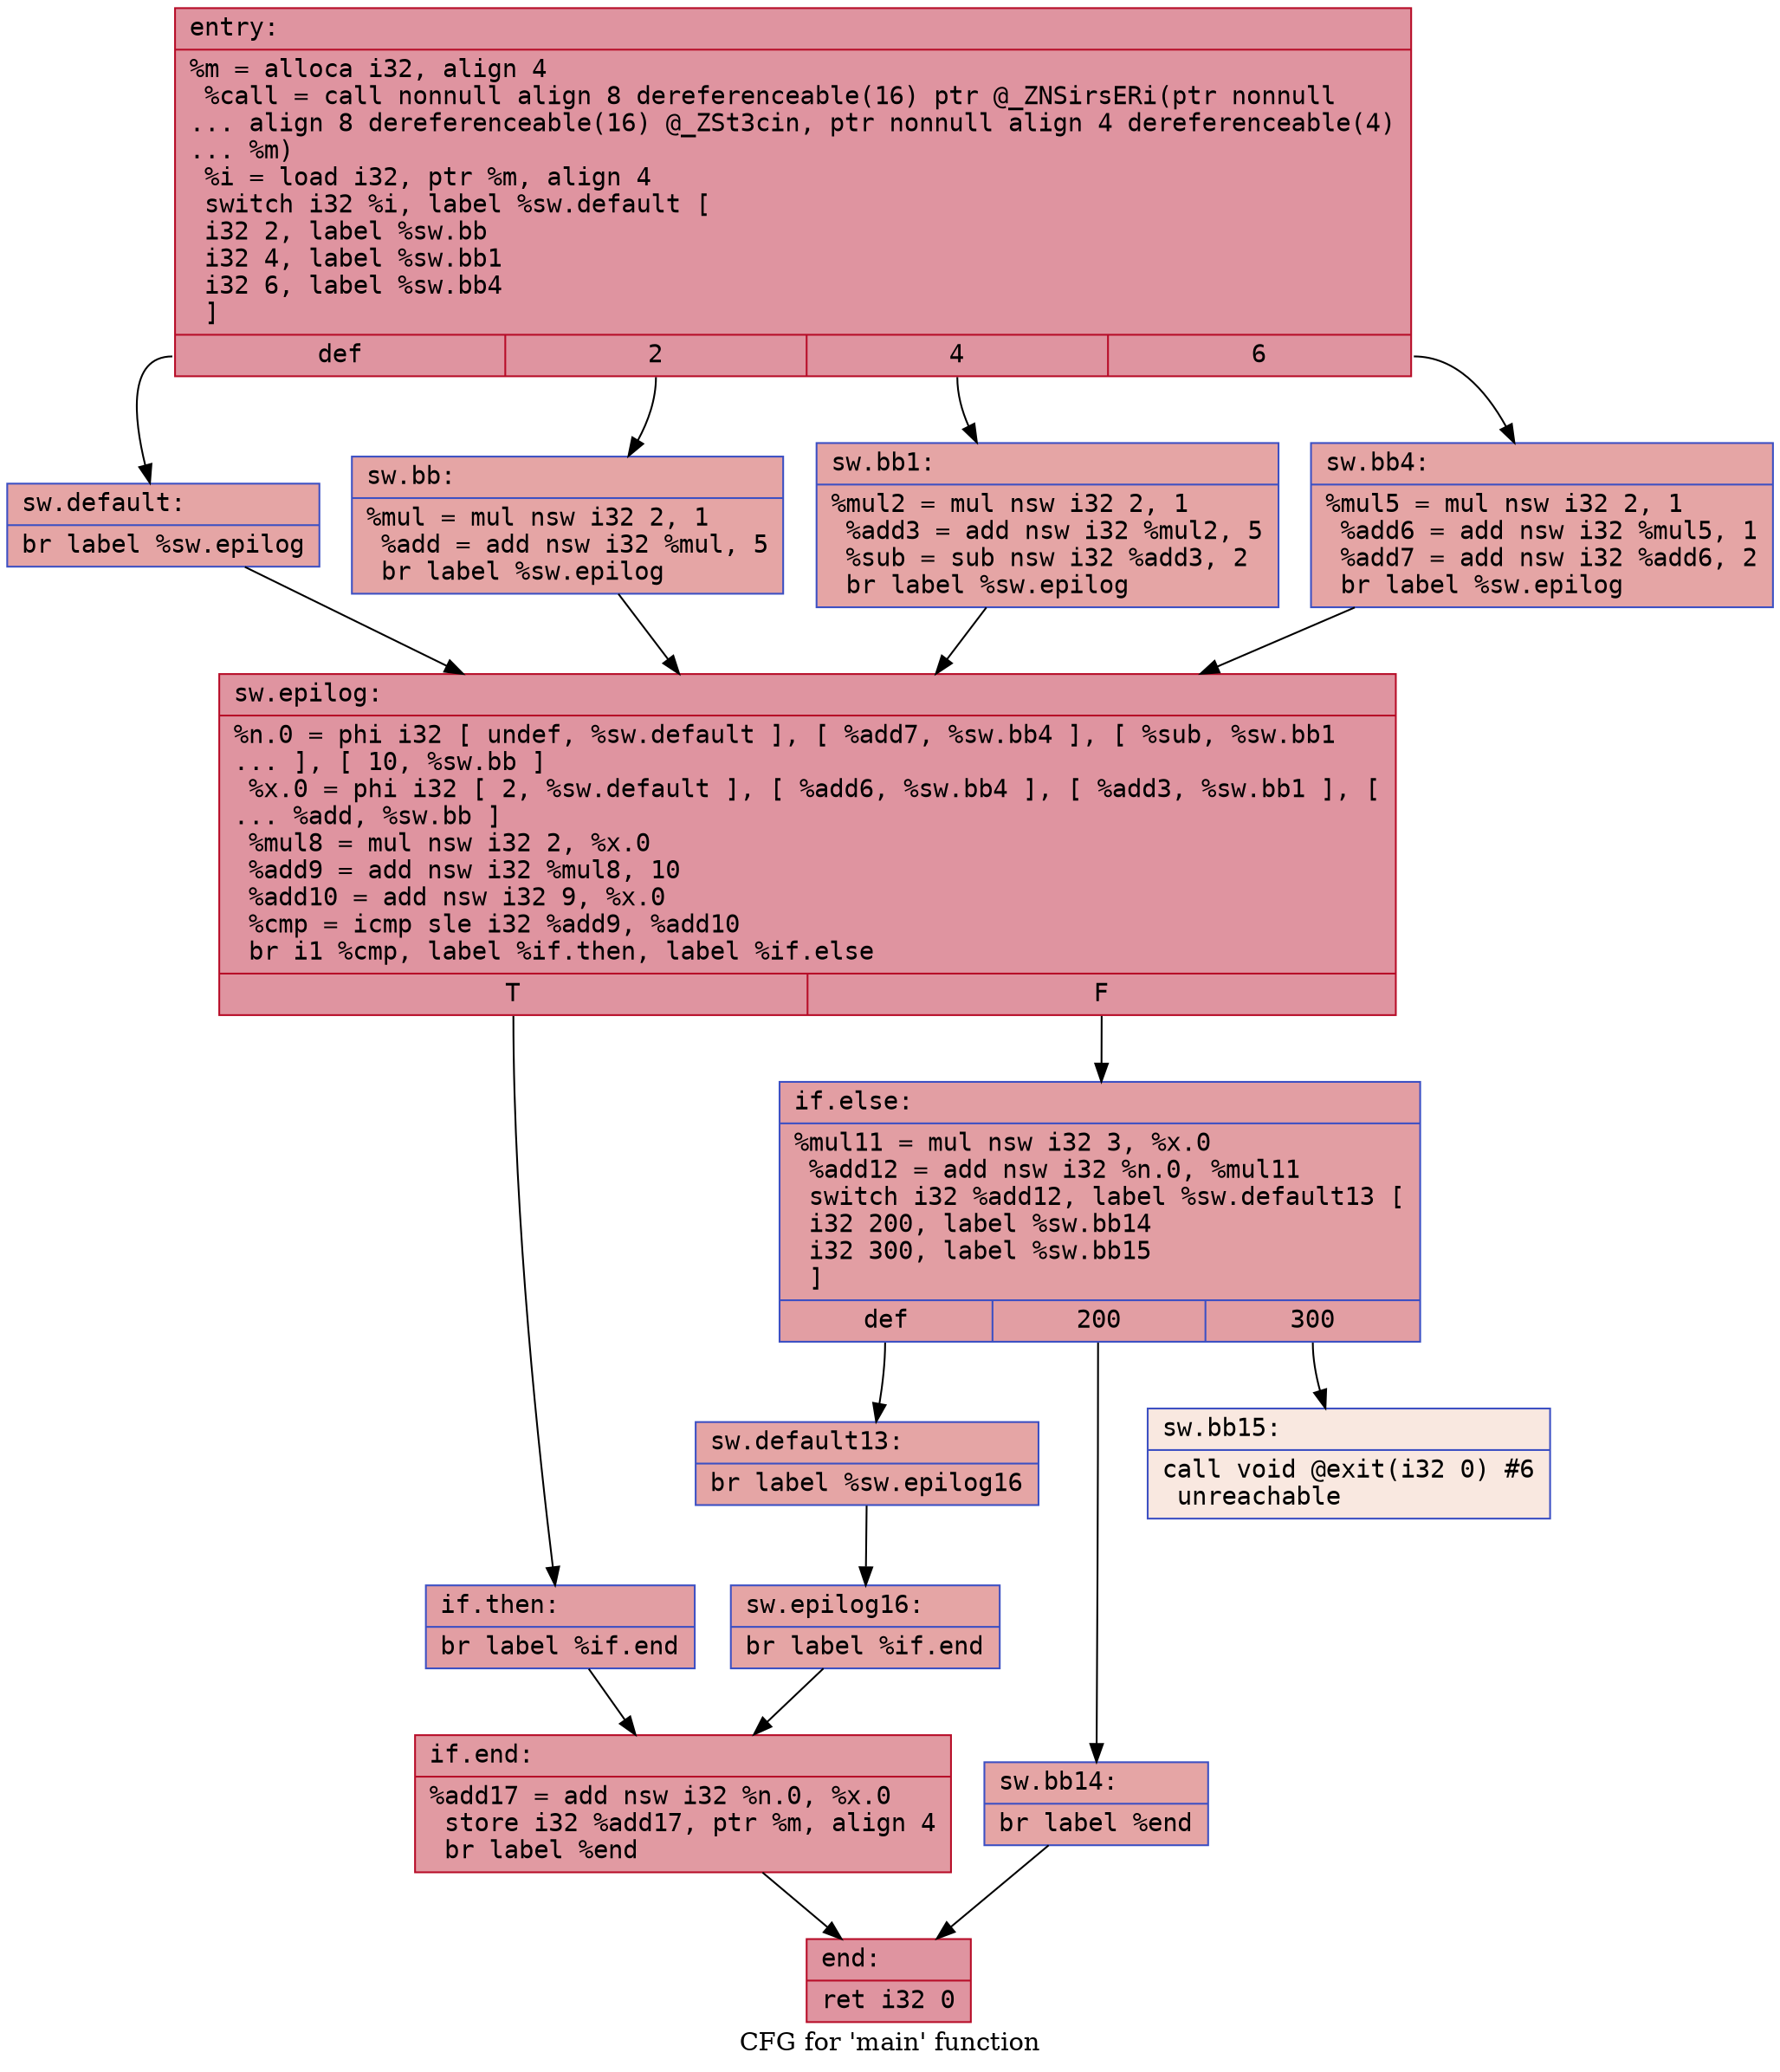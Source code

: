 digraph "CFG for 'main' function" {
	label="CFG for 'main' function";

	Node0x5ec99ded8f50 [shape=record,color="#b70d28ff", style=filled, fillcolor="#b70d2870" fontname="Courier",label="{entry:\l|  %m = alloca i32, align 4\l  %call = call nonnull align 8 dereferenceable(16) ptr @_ZNSirsERi(ptr nonnull\l... align 8 dereferenceable(16) @_ZSt3cin, ptr nonnull align 4 dereferenceable(4)\l... %m)\l  %i = load i32, ptr %m, align 4\l  switch i32 %i, label %sw.default [\l    i32 2, label %sw.bb\l    i32 4, label %sw.bb1\l    i32 6, label %sw.bb4\l  ]\l|{<s0>def|<s1>2|<s2>4|<s3>6}}"];
	Node0x5ec99ded8f50:s0 -> Node0x5ec99df3c420;
	Node0x5ec99ded8f50:s1 -> Node0x5ec99df3c540;
	Node0x5ec99ded8f50:s2 -> Node0x5ec99df3c650;
	Node0x5ec99ded8f50:s3 -> Node0x5ec99df3c760;
	Node0x5ec99df3c540 [shape=record,color="#3d50c3ff", style=filled, fillcolor="#c5333470" fontname="Courier",label="{sw.bb:\l|  %mul = mul nsw i32 2, 1\l  %add = add nsw i32 %mul, 5\l  br label %sw.epilog\l}"];
	Node0x5ec99df3c540 -> Node0x5ec99df3c5c0;
	Node0x5ec99df3c650 [shape=record,color="#3d50c3ff", style=filled, fillcolor="#c5333470" fontname="Courier",label="{sw.bb1:\l|  %mul2 = mul nsw i32 2, 1\l  %add3 = add nsw i32 %mul2, 5\l  %sub = sub nsw i32 %add3, 2\l  br label %sw.epilog\l}"];
	Node0x5ec99df3c650 -> Node0x5ec99df3c5c0;
	Node0x5ec99df3c760 [shape=record,color="#3d50c3ff", style=filled, fillcolor="#c5333470" fontname="Courier",label="{sw.bb4:\l|  %mul5 = mul nsw i32 2, 1\l  %add6 = add nsw i32 %mul5, 1\l  %add7 = add nsw i32 %add6, 2\l  br label %sw.epilog\l}"];
	Node0x5ec99df3c760 -> Node0x5ec99df3c5c0;
	Node0x5ec99df3c420 [shape=record,color="#3d50c3ff", style=filled, fillcolor="#c5333470" fontname="Courier",label="{sw.default:\l|  br label %sw.epilog\l}"];
	Node0x5ec99df3c420 -> Node0x5ec99df3c5c0;
	Node0x5ec99df3c5c0 [shape=record,color="#b70d28ff", style=filled, fillcolor="#b70d2870" fontname="Courier",label="{sw.epilog:\l|  %n.0 = phi i32 [ undef, %sw.default ], [ %add7, %sw.bb4 ], [ %sub, %sw.bb1\l... ], [ 10, %sw.bb ]\l  %x.0 = phi i32 [ 2, %sw.default ], [ %add6, %sw.bb4 ], [ %add3, %sw.bb1 ], [\l... %add, %sw.bb ]\l  %mul8 = mul nsw i32 2, %x.0\l  %add9 = add nsw i32 %mul8, 10\l  %add10 = add nsw i32 9, %x.0\l  %cmp = icmp sle i32 %add9, %add10\l  br i1 %cmp, label %if.then, label %if.else\l|{<s0>T|<s1>F}}"];
	Node0x5ec99df3c5c0:s0 -> Node0x5ec99df3c7e0;
	Node0x5ec99df3c5c0:s1 -> Node0x5ec99df3d760;
	Node0x5ec99df3c7e0 [shape=record,color="#3d50c3ff", style=filled, fillcolor="#be242e70" fontname="Courier",label="{if.then:\l|  br label %if.end\l}"];
	Node0x5ec99df3c7e0 -> Node0x5ec99df3c6d0;
	Node0x5ec99df3d760 [shape=record,color="#3d50c3ff", style=filled, fillcolor="#be242e70" fontname="Courier",label="{if.else:\l|  %mul11 = mul nsw i32 3, %x.0\l  %add12 = add nsw i32 %n.0, %mul11\l  switch i32 %add12, label %sw.default13 [\l    i32 200, label %sw.bb14\l    i32 300, label %sw.bb15\l  ]\l|{<s0>def|<s1>200|<s2>300}}"];
	Node0x5ec99df3d760:s0 -> Node0x5ec99df3db00;
	Node0x5ec99df3d760:s1 -> Node0x5ec99df3df50;
	Node0x5ec99df3d760:s2 -> Node0x5ec99df3e060;
	Node0x5ec99df3db00 [shape=record,color="#3d50c3ff", style=filled, fillcolor="#c5333470" fontname="Courier",label="{sw.default13:\l|  br label %sw.epilog16\l}"];
	Node0x5ec99df3db00 -> Node0x5ec99df3dec0;
	Node0x5ec99df3df50 [shape=record,color="#3d50c3ff", style=filled, fillcolor="#c5333470" fontname="Courier",label="{sw.bb14:\l|  br label %end\l}"];
	Node0x5ec99df3df50 -> Node0x5ec99df3dfd0;
	Node0x5ec99df3e060 [shape=record,color="#3d50c3ff", style=filled, fillcolor="#f1ccb870" fontname="Courier",label="{sw.bb15:\l|  call void @exit(i32 0) #6\l  unreachable\l}"];
	Node0x5ec99df3dec0 [shape=record,color="#3d50c3ff", style=filled, fillcolor="#c5333470" fontname="Courier",label="{sw.epilog16:\l|  br label %if.end\l}"];
	Node0x5ec99df3dec0 -> Node0x5ec99df3c6d0;
	Node0x5ec99df3c6d0 [shape=record,color="#b70d28ff", style=filled, fillcolor="#bb1b2c70" fontname="Courier",label="{if.end:\l|  %add17 = add nsw i32 %n.0, %x.0\l  store i32 %add17, ptr %m, align 4\l  br label %end\l}"];
	Node0x5ec99df3c6d0 -> Node0x5ec99df3dfd0;
	Node0x5ec99df3dfd0 [shape=record,color="#b70d28ff", style=filled, fillcolor="#b70d2870" fontname="Courier",label="{end:\l|  ret i32 0\l}"];
}
